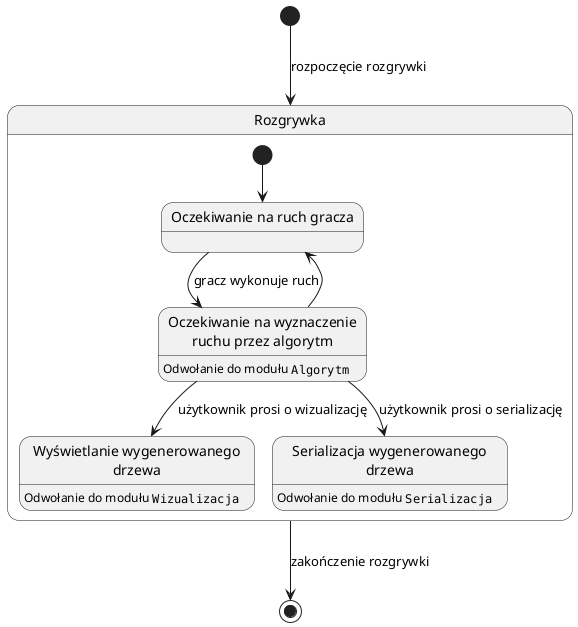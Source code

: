 @startuml

[*] -down-> Rozgrywka: rozpoczęcie rozgrywki


state Rozgrywka {
    state "Oczekiwanie na ruch gracza" as S1
    state "Oczekiwanie na wyznaczenie\nruchu przez algorytm" as S2
    state "Wyświetlanie wygenerowanego\ndrzewa" as S3
    state "Serializacja wygenerowanego\ndrzewa" as S4
    [*] -down-> S1
    S4: Odwołanie do modułu ""Serializacja""
    S3: Odwołanie do modułu ""Wizualizacja""
    S2: Odwołanie do modułu ""Algorytm""
    S1 -down-> S2: gracz wykonuje ruch
    S2 -down-> S1
    S2 -down-> S3: użytkownik prosi o wizualizację 
    S2 -down-> S4: użytkownik prosi o serializację 
}
Rozgrywka -down-> [*]: zakończenie rozgrywki
@enduml